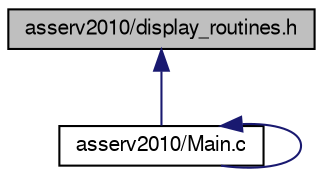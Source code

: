 digraph G
{
  edge [fontname="FreeSans",fontsize="10",labelfontname="FreeSans",labelfontsize="10"];
  node [fontname="FreeSans",fontsize="10",shape=record];
  Node1 [label="asserv2010/display_routines.h",height=0.2,width=0.4,color="black", fillcolor="grey75", style="filled" fontcolor="black"];
  Node1 -> Node2 [dir=back,color="midnightblue",fontsize="10",style="solid",fontname="FreeSans"];
  Node2 [label="asserv2010/Main.c",height=0.2,width=0.4,color="black", fillcolor="white", style="filled",URL="$_main_8c.html"];
  Node2 -> Node2 [dir=back,color="midnightblue",fontsize="10",style="solid",fontname="FreeSans"];
}

